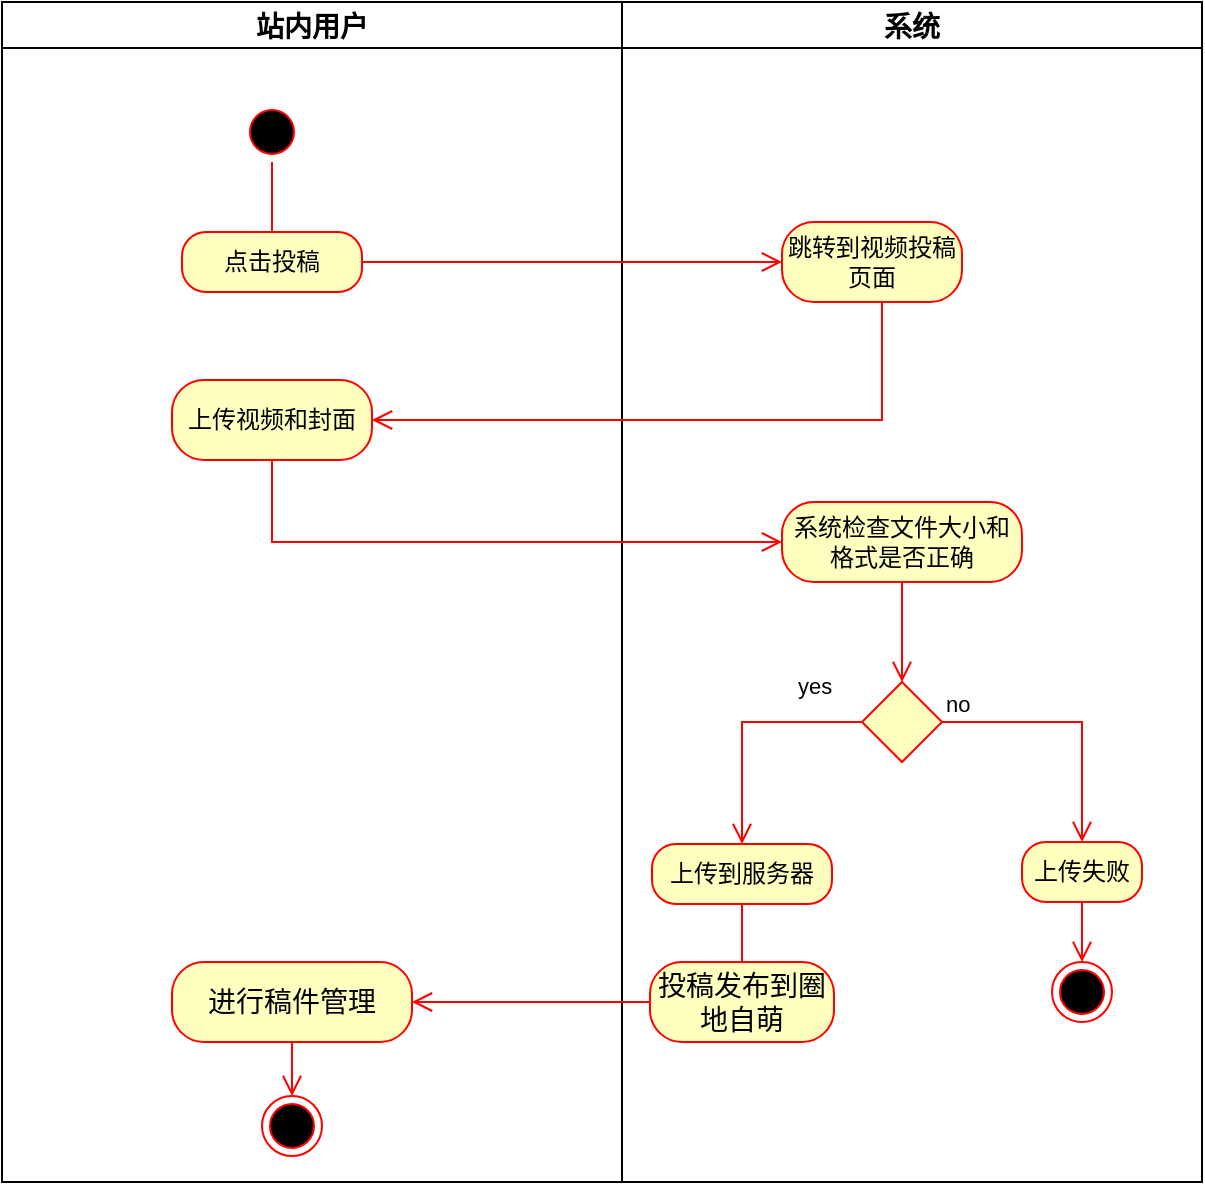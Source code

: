 <mxfile version="17.4.4" type="github">
  <diagram id="u-de3FhM9FmhZ07raM_E" name="Page-1">
    <mxGraphModel dx="782" dy="436" grid="1" gridSize="10" guides="1" tooltips="1" connect="1" arrows="1" fold="1" page="1" pageScale="1" pageWidth="827" pageHeight="1169" math="0" shadow="0">
      <root>
        <mxCell id="0" />
        <mxCell id="1" parent="0" />
        <mxCell id="TLO-3iS-r84SHTYbBu2k-1" value="站内用户" style="swimlane;fontSize=14;" vertex="1" parent="1">
          <mxGeometry x="80" y="50" width="310" height="590" as="geometry" />
        </mxCell>
        <mxCell id="TLO-3iS-r84SHTYbBu2k-6" value="" style="ellipse;html=1;shape=startState;fillColor=#000000;strokeColor=#ff0000;" vertex="1" parent="TLO-3iS-r84SHTYbBu2k-1">
          <mxGeometry x="120" y="50" width="30" height="30" as="geometry" />
        </mxCell>
        <mxCell id="TLO-3iS-r84SHTYbBu2k-7" value="" style="edgeStyle=orthogonalEdgeStyle;html=1;verticalAlign=bottom;endArrow=open;endSize=8;strokeColor=#ff0000;rounded=0;" edge="1" source="TLO-3iS-r84SHTYbBu2k-6" parent="TLO-3iS-r84SHTYbBu2k-1">
          <mxGeometry relative="1" as="geometry">
            <mxPoint x="135" y="140" as="targetPoint" />
          </mxGeometry>
        </mxCell>
        <mxCell id="TLO-3iS-r84SHTYbBu2k-8" value="点击投稿" style="rounded=1;whiteSpace=wrap;html=1;arcSize=40;fontColor=#000000;fillColor=#ffffc0;strokeColor=#ff0000;" vertex="1" parent="TLO-3iS-r84SHTYbBu2k-1">
          <mxGeometry x="90" y="115" width="90" height="30" as="geometry" />
        </mxCell>
        <mxCell id="TLO-3iS-r84SHTYbBu2k-12" value="上传视频和封面" style="rounded=1;whiteSpace=wrap;html=1;arcSize=40;fontColor=#000000;fillColor=#ffffc0;strokeColor=#ff0000;" vertex="1" parent="TLO-3iS-r84SHTYbBu2k-1">
          <mxGeometry x="85" y="189" width="100" height="40" as="geometry" />
        </mxCell>
        <mxCell id="TLO-3iS-r84SHTYbBu2k-38" value="进行稿件管理" style="rounded=1;whiteSpace=wrap;html=1;arcSize=40;fontColor=#000000;fillColor=#ffffc0;strokeColor=#ff0000;fontSize=14;" vertex="1" parent="TLO-3iS-r84SHTYbBu2k-1">
          <mxGeometry x="85" y="480" width="120" height="40" as="geometry" />
        </mxCell>
        <mxCell id="TLO-3iS-r84SHTYbBu2k-39" value="" style="edgeStyle=orthogonalEdgeStyle;html=1;verticalAlign=bottom;endArrow=open;endSize=8;strokeColor=#ff0000;rounded=0;fontSize=14;exitX=0.5;exitY=1;exitDx=0;exitDy=0;entryX=0.5;entryY=0;entryDx=0;entryDy=0;" edge="1" source="TLO-3iS-r84SHTYbBu2k-38" parent="TLO-3iS-r84SHTYbBu2k-1" target="TLO-3iS-r84SHTYbBu2k-46">
          <mxGeometry relative="1" as="geometry">
            <mxPoint x="145" y="603" as="targetPoint" />
            <mxPoint x="145" y="580" as="sourcePoint" />
            <Array as="points" />
          </mxGeometry>
        </mxCell>
        <mxCell id="TLO-3iS-r84SHTYbBu2k-46" value="" style="ellipse;html=1;shape=endState;fillColor=#000000;strokeColor=#ff0000;fontSize=14;" vertex="1" parent="TLO-3iS-r84SHTYbBu2k-1">
          <mxGeometry x="130" y="547" width="30" height="30" as="geometry" />
        </mxCell>
        <mxCell id="TLO-3iS-r84SHTYbBu2k-2" value="系统" style="swimlane;fontSize=14;" vertex="1" parent="1">
          <mxGeometry x="390" y="50" width="290" height="590" as="geometry" />
        </mxCell>
        <mxCell id="TLO-3iS-r84SHTYbBu2k-10" value="跳转到视频投稿页面" style="rounded=1;whiteSpace=wrap;html=1;arcSize=40;fontColor=#000000;fillColor=#ffffc0;strokeColor=#ff0000;" vertex="1" parent="TLO-3iS-r84SHTYbBu2k-2">
          <mxGeometry x="80" y="110" width="90" height="40" as="geometry" />
        </mxCell>
        <mxCell id="TLO-3iS-r84SHTYbBu2k-16" value="系统检查文件大小和格式是否正确" style="rounded=1;whiteSpace=wrap;html=1;arcSize=40;fontColor=#000000;fillColor=#ffffc0;strokeColor=#ff0000;" vertex="1" parent="TLO-3iS-r84SHTYbBu2k-2">
          <mxGeometry x="80" y="250" width="120" height="40" as="geometry" />
        </mxCell>
        <mxCell id="TLO-3iS-r84SHTYbBu2k-17" value="" style="edgeStyle=orthogonalEdgeStyle;html=1;verticalAlign=bottom;endArrow=open;endSize=8;strokeColor=#ff0000;rounded=0;entryX=0.5;entryY=0;entryDx=0;entryDy=0;" edge="1" source="TLO-3iS-r84SHTYbBu2k-16" parent="TLO-3iS-r84SHTYbBu2k-2" target="TLO-3iS-r84SHTYbBu2k-18">
          <mxGeometry relative="1" as="geometry">
            <mxPoint x="140" y="350" as="targetPoint" />
          </mxGeometry>
        </mxCell>
        <mxCell id="TLO-3iS-r84SHTYbBu2k-18" value="" style="rhombus;whiteSpace=wrap;html=1;fillColor=#ffffc0;strokeColor=#ff0000;" vertex="1" parent="TLO-3iS-r84SHTYbBu2k-2">
          <mxGeometry x="120" y="340" width="40" height="40" as="geometry" />
        </mxCell>
        <mxCell id="TLO-3iS-r84SHTYbBu2k-20" value="yes" style="edgeStyle=orthogonalEdgeStyle;html=1;align=left;verticalAlign=top;endArrow=open;endSize=8;strokeColor=#ff0000;rounded=0;exitX=0;exitY=0.5;exitDx=0;exitDy=0;" edge="1" source="TLO-3iS-r84SHTYbBu2k-18" parent="TLO-3iS-r84SHTYbBu2k-2" target="TLO-3iS-r84SHTYbBu2k-21">
          <mxGeometry x="-0.429" y="-31" relative="1" as="geometry">
            <mxPoint x="30" y="451" as="targetPoint" />
            <mxPoint x="100" y="381" as="sourcePoint" />
            <Array as="points">
              <mxPoint x="60" y="360" />
            </Array>
            <mxPoint as="offset" />
          </mxGeometry>
        </mxCell>
        <mxCell id="TLO-3iS-r84SHTYbBu2k-21" value="上传到服务器" style="rounded=1;whiteSpace=wrap;html=1;arcSize=40;fontColor=#000000;fillColor=#ffffc0;strokeColor=#ff0000;" vertex="1" parent="TLO-3iS-r84SHTYbBu2k-2">
          <mxGeometry x="15" y="421" width="90" height="30" as="geometry" />
        </mxCell>
        <mxCell id="TLO-3iS-r84SHTYbBu2k-22" value="上传失败" style="rounded=1;whiteSpace=wrap;html=1;arcSize=40;fontColor=#000000;fillColor=#ffffc0;strokeColor=#ff0000;" vertex="1" parent="TLO-3iS-r84SHTYbBu2k-2">
          <mxGeometry x="200" y="420" width="60" height="30" as="geometry" />
        </mxCell>
        <mxCell id="TLO-3iS-r84SHTYbBu2k-19" value="no" style="edgeStyle=orthogonalEdgeStyle;html=1;align=left;verticalAlign=bottom;endArrow=open;endSize=8;strokeColor=#ff0000;rounded=0;entryX=0.5;entryY=0;entryDx=0;entryDy=0;exitX=1;exitY=0.5;exitDx=0;exitDy=0;" edge="1" source="TLO-3iS-r84SHTYbBu2k-18" parent="TLO-3iS-r84SHTYbBu2k-2" target="TLO-3iS-r84SHTYbBu2k-22">
          <mxGeometry x="-1" relative="1" as="geometry">
            <mxPoint x="230" y="420" as="targetPoint" />
            <Array as="points">
              <mxPoint x="230" y="360" />
            </Array>
          </mxGeometry>
        </mxCell>
        <mxCell id="TLO-3iS-r84SHTYbBu2k-32" value="" style="edgeStyle=orthogonalEdgeStyle;html=1;align=left;verticalAlign=bottom;endArrow=open;endSize=8;strokeColor=#ff0000;rounded=0;exitX=0.5;exitY=1;exitDx=0;exitDy=0;startArrow=none;" edge="1" parent="TLO-3iS-r84SHTYbBu2k-2" source="TLO-3iS-r84SHTYbBu2k-36">
          <mxGeometry x="-1" relative="1" as="geometry">
            <mxPoint x="60" y="520" as="targetPoint" />
            <mxPoint x="94" y="517" as="sourcePoint" />
            <Array as="points">
              <mxPoint x="60" y="516" />
            </Array>
          </mxGeometry>
        </mxCell>
        <mxCell id="TLO-3iS-r84SHTYbBu2k-43" value="" style="ellipse;html=1;shape=endState;fillColor=#000000;strokeColor=#ff0000;fontSize=14;" vertex="1" parent="TLO-3iS-r84SHTYbBu2k-2">
          <mxGeometry x="215" y="480" width="30" height="30" as="geometry" />
        </mxCell>
        <mxCell id="TLO-3iS-r84SHTYbBu2k-31" value="" style="edgeStyle=orthogonalEdgeStyle;html=1;align=left;verticalAlign=bottom;endArrow=open;endSize=8;strokeColor=#ff0000;rounded=0;entryX=0.5;entryY=0;entryDx=0;entryDy=0;exitX=0.5;exitY=1;exitDx=0;exitDy=0;" edge="1" parent="TLO-3iS-r84SHTYbBu2k-2" source="TLO-3iS-r84SHTYbBu2k-22" target="TLO-3iS-r84SHTYbBu2k-43">
          <mxGeometry x="-1" relative="1" as="geometry">
            <mxPoint x="160" y="480" as="targetPoint" />
            <mxPoint x="180" y="505" as="sourcePoint" />
            <Array as="points" />
          </mxGeometry>
        </mxCell>
        <mxCell id="TLO-3iS-r84SHTYbBu2k-36" value="投稿发布到圈地自萌" style="rounded=1;whiteSpace=wrap;html=1;arcSize=40;fontColor=#000000;fillColor=#ffffc0;strokeColor=#ff0000;fontSize=14;" vertex="1" parent="TLO-3iS-r84SHTYbBu2k-2">
          <mxGeometry x="14" y="480" width="92" height="40" as="geometry" />
        </mxCell>
        <mxCell id="TLO-3iS-r84SHTYbBu2k-47" value="" style="edgeStyle=orthogonalEdgeStyle;html=1;align=left;verticalAlign=bottom;endArrow=none;endSize=8;strokeColor=#ff0000;rounded=0;exitX=0.5;exitY=1;exitDx=0;exitDy=0;" edge="1" parent="TLO-3iS-r84SHTYbBu2k-2" source="TLO-3iS-r84SHTYbBu2k-21" target="TLO-3iS-r84SHTYbBu2k-36">
          <mxGeometry x="-1" relative="1" as="geometry">
            <mxPoint x="450" y="570" as="targetPoint" />
            <mxPoint x="450" y="501" as="sourcePoint" />
            <Array as="points" />
          </mxGeometry>
        </mxCell>
        <mxCell id="TLO-3iS-r84SHTYbBu2k-9" value="" style="edgeStyle=orthogonalEdgeStyle;html=1;verticalAlign=bottom;endArrow=open;endSize=8;strokeColor=#ff0000;rounded=0;entryX=0;entryY=0.5;entryDx=0;entryDy=0;" edge="1" source="TLO-3iS-r84SHTYbBu2k-8" parent="1" target="TLO-3iS-r84SHTYbBu2k-10">
          <mxGeometry relative="1" as="geometry">
            <mxPoint x="215" y="260" as="targetPoint" />
          </mxGeometry>
        </mxCell>
        <mxCell id="TLO-3iS-r84SHTYbBu2k-11" value="" style="edgeStyle=orthogonalEdgeStyle;html=1;verticalAlign=bottom;endArrow=open;endSize=8;strokeColor=#ff0000;rounded=0;entryX=1;entryY=0.5;entryDx=0;entryDy=0;exitX=0.5;exitY=1;exitDx=0;exitDy=0;" edge="1" source="TLO-3iS-r84SHTYbBu2k-10" parent="1" target="TLO-3iS-r84SHTYbBu2k-12">
          <mxGeometry relative="1" as="geometry">
            <mxPoint x="530" y="260" as="targetPoint" />
            <mxPoint x="500" y="210" as="sourcePoint" />
            <Array as="points">
              <mxPoint x="520" y="200" />
              <mxPoint x="520" y="259" />
            </Array>
          </mxGeometry>
        </mxCell>
        <mxCell id="TLO-3iS-r84SHTYbBu2k-13" value="" style="edgeStyle=orthogonalEdgeStyle;html=1;verticalAlign=bottom;endArrow=open;endSize=8;strokeColor=#ff0000;rounded=0;entryX=0;entryY=0.5;entryDx=0;entryDy=0;" edge="1" source="TLO-3iS-r84SHTYbBu2k-12" parent="1" target="TLO-3iS-r84SHTYbBu2k-16">
          <mxGeometry relative="1" as="geometry">
            <mxPoint x="215" y="340" as="targetPoint" />
            <Array as="points">
              <mxPoint x="215" y="320" />
            </Array>
          </mxGeometry>
        </mxCell>
        <mxCell id="TLO-3iS-r84SHTYbBu2k-37" value="" style="edgeStyle=orthogonalEdgeStyle;html=1;verticalAlign=bottom;endArrow=open;endSize=8;strokeColor=#ff0000;rounded=0;fontSize=14;entryX=1;entryY=0.5;entryDx=0;entryDy=0;" edge="1" source="TLO-3iS-r84SHTYbBu2k-36" parent="1" target="TLO-3iS-r84SHTYbBu2k-38">
          <mxGeometry relative="1" as="geometry">
            <mxPoint x="290" y="600" as="targetPoint" />
          </mxGeometry>
        </mxCell>
      </root>
    </mxGraphModel>
  </diagram>
</mxfile>
